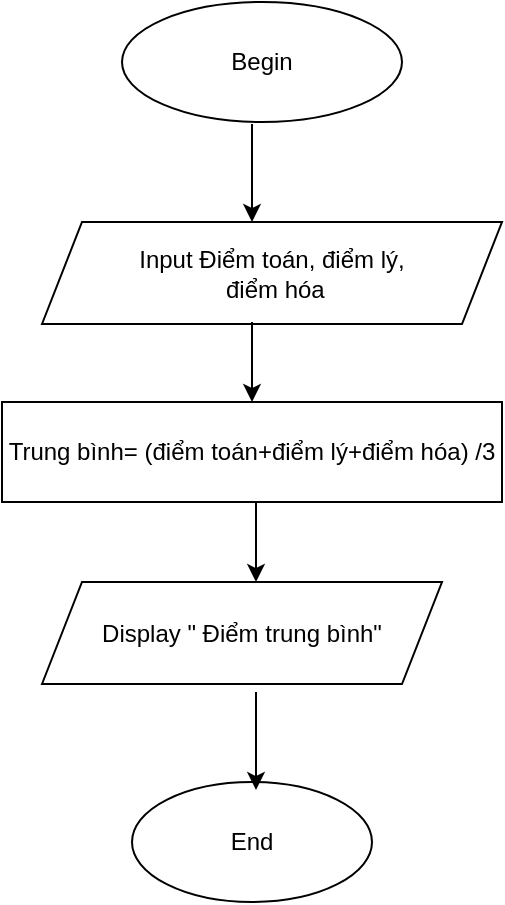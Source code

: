 <mxfile version="13.9.9" type="device"><diagram id="koA2t3cQKU53j-kJddZx" name="Page-1"><mxGraphModel dx="1024" dy="584" grid="1" gridSize="10" guides="1" tooltips="1" connect="1" arrows="1" fold="1" page="1" pageScale="1" pageWidth="850" pageHeight="1100" math="0" shadow="0"><root><mxCell id="0"/><mxCell id="1" parent="0"/><mxCell id="L2upAcPUd4BgRThYR3Nj-1" value="Begin" style="ellipse;whiteSpace=wrap;html=1;" vertex="1" parent="1"><mxGeometry x="360" y="30" width="140" height="60" as="geometry"/></mxCell><mxCell id="L2upAcPUd4BgRThYR3Nj-2" value="" style="endArrow=classic;html=1;" edge="1" parent="1"><mxGeometry width="50" height="50" relative="1" as="geometry"><mxPoint x="425" y="91" as="sourcePoint"/><mxPoint x="425" y="140" as="targetPoint"/></mxGeometry></mxCell><mxCell id="L2upAcPUd4BgRThYR3Nj-3" value="Input Điểm toán, điểm lý,&lt;br&gt;&amp;nbsp;điểm hóa" style="shape=parallelogram;perimeter=parallelogramPerimeter;whiteSpace=wrap;html=1;fixedSize=1;" vertex="1" parent="1"><mxGeometry x="320" y="140" width="230" height="51" as="geometry"/></mxCell><mxCell id="L2upAcPUd4BgRThYR3Nj-4" value="" style="endArrow=classic;html=1;" edge="1" parent="1" target="L2upAcPUd4BgRThYR3Nj-5"><mxGeometry width="50" height="50" relative="1" as="geometry"><mxPoint x="425" y="190" as="sourcePoint"/><mxPoint x="425" y="239" as="targetPoint"/></mxGeometry></mxCell><mxCell id="L2upAcPUd4BgRThYR3Nj-5" value="Trung bình= (điểm toán+điểm lý+điểm hóa) /3" style="rounded=0;whiteSpace=wrap;html=1;" vertex="1" parent="1"><mxGeometry x="300" y="230" width="250" height="50" as="geometry"/></mxCell><mxCell id="L2upAcPUd4BgRThYR3Nj-6" value="" style="endArrow=classic;html=1;" edge="1" parent="1"><mxGeometry width="50" height="50" relative="1" as="geometry"><mxPoint x="427" y="280" as="sourcePoint"/><mxPoint x="427" y="320" as="targetPoint"/></mxGeometry></mxCell><mxCell id="L2upAcPUd4BgRThYR3Nj-7" value="Display &quot; Điểm trung bình&quot;" style="shape=parallelogram;perimeter=parallelogramPerimeter;whiteSpace=wrap;html=1;fixedSize=1;" vertex="1" parent="1"><mxGeometry x="320" y="320" width="200" height="51" as="geometry"/></mxCell><mxCell id="L2upAcPUd4BgRThYR3Nj-8" value="End" style="ellipse;whiteSpace=wrap;html=1;" vertex="1" parent="1"><mxGeometry x="365" y="420" width="120" height="60" as="geometry"/></mxCell><mxCell id="L2upAcPUd4BgRThYR3Nj-12" value="" style="endArrow=classic;html=1;" edge="1" parent="1"><mxGeometry width="50" height="50" relative="1" as="geometry"><mxPoint x="427" y="375" as="sourcePoint"/><mxPoint x="427" y="424" as="targetPoint"/></mxGeometry></mxCell></root></mxGraphModel></diagram></mxfile>